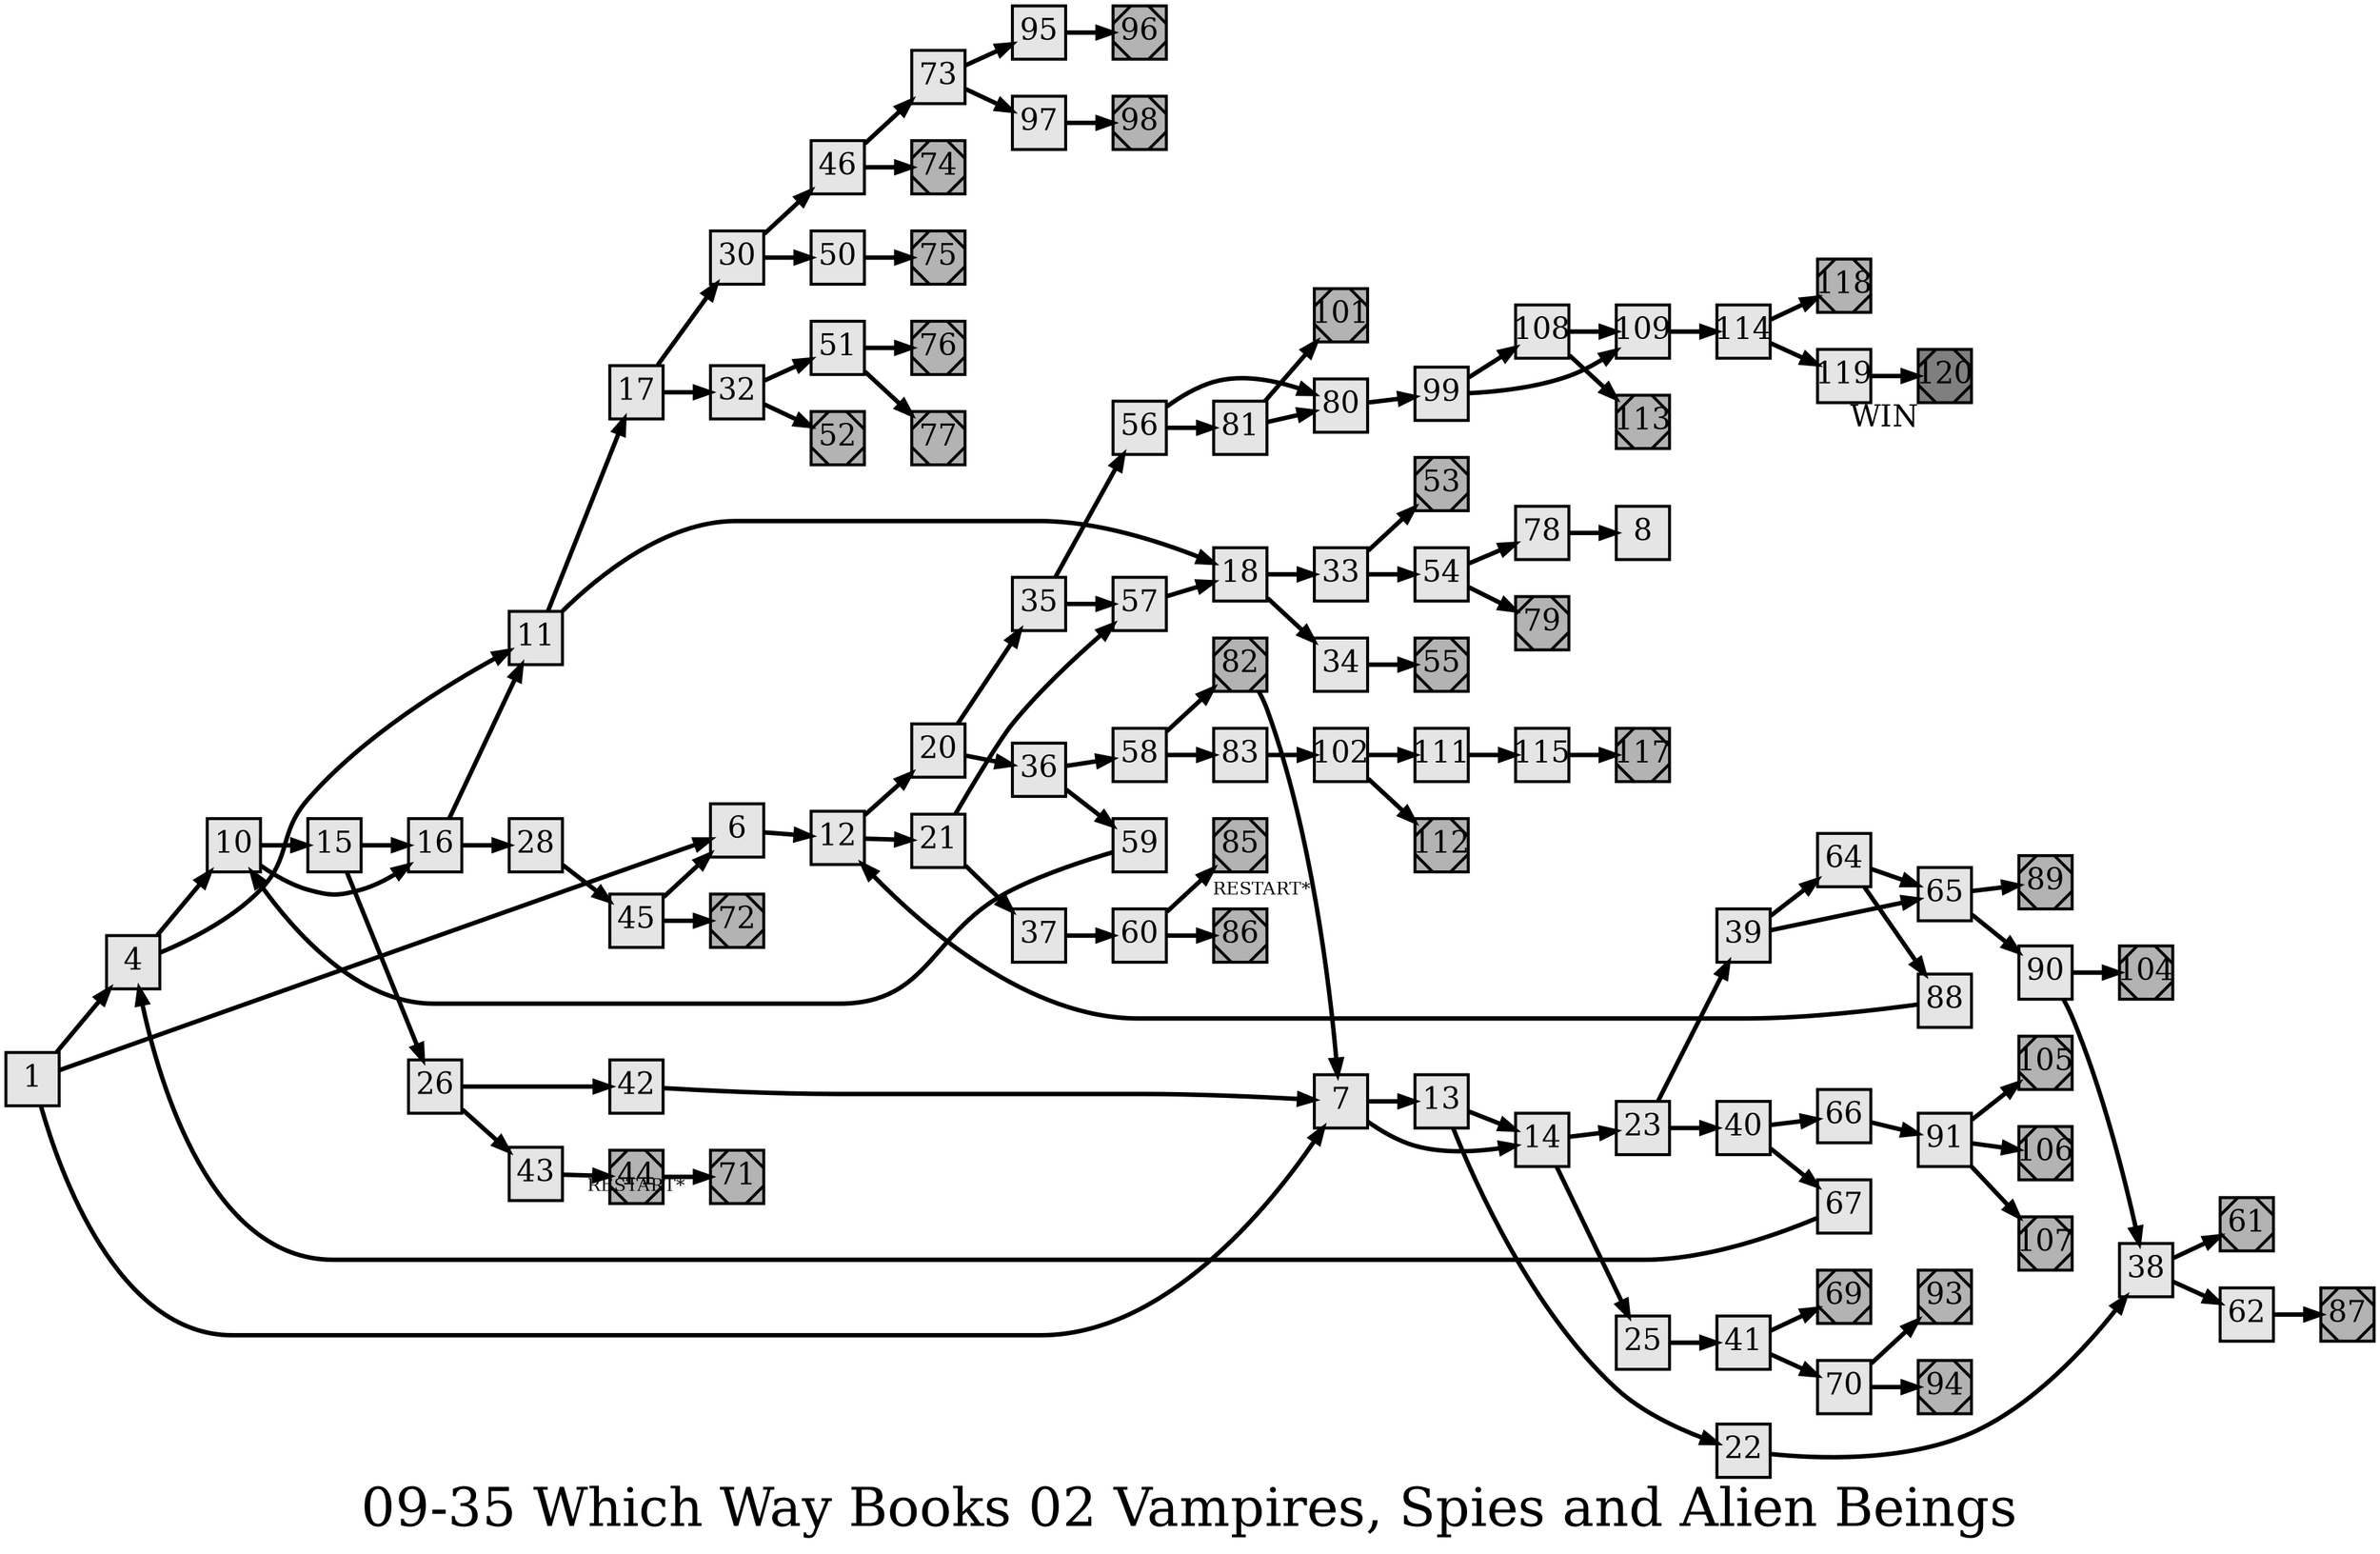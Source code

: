 digraph g{
  graph [ label="09-35 Which Way Books 02 Vampires, Spies and Alien Beings" rankdir=LR, ordering=out, fontsize=36, nodesep="0.35", ranksep="0.45"];
  node  [shape=rect, penwidth=2, fontsize=20, style=filled, fillcolor=grey90, margin="0,0", labelfloat=true, regular=true, fixedsize=true];
  edge  [labelfloat=true, penwidth=3, fontsize=12];
  // ---;
  // group  : Katz;
  // id     :;
  // gbid   :;
  // series :;
  // title  :;
  // author :;
  // credit:;
  // - name : Juliet Way-Henthorne;
  // role : encoder;
  // date : 2017-08-31;
  // - name : Jeremy Douglass;
  // role : editor;
  // date : 2017-10-19;
  // render:;
  // - name   : small;
  // styles : gvStyles-small.txt;
  // engine : dot;
  // comment: >;
  
  // ---;
  
  // From | To | Label;
  
  1 -> 4;
  1 -> 6;
  1 -> 7;
  4 -> 10;
  4 -> 11;
  6 -> 12;
  7 -> 13;
  7 -> 14;
  10 -> 15;
  10 -> 16;
  11 -> 17;
  11 -> 18;
  12 -> 20;
  12 -> 21;
  13 -> 14;
  13 -> 22;
  14 -> 23;
  14 -> 25;
  15 -> 16;
  15 -> 26;
  16 -> 11;
  16 -> 28;
  17 -> 30;
  17 -> 32;
  18 -> 33;
  18 -> 34;
  20 -> 35;
  20 -> 36;
  21 -> 57;
  21 -> 37;
  22 -> 38;
  23 -> 39;
  23 -> 40;
  25 -> 41;
  26 -> 42;
  26 -> 43;
  28 -> 45;
  30 -> 46;
  30 -> 50;
  32 -> 51;
  32 -> 52;
  33 -> 53;
  33 -> 54;
  34 -> 55;
  35 -> 56;
  35 -> 57;
  36 -> 58;
  36 -> 59;
  37 -> 60;
  38 -> 61;
  38 -> 62;
  39 -> 64;
  39 -> 65;
  40 -> 66;
  40 -> 67;
  41 -> 69;
  41 -> 70;
  42 -> 7;
  43 -> 44;
  44	[ xlabel="E", shape=Msquare, fontsize=20, fillcolor=grey70, xlabel="" ];
  44 -> 71	[ xlabel="RESTART*" ];
  45 -> 6;
  45 -> 72;
  46 -> 73;
  46 -> 74;
  50 -> 75;
  51 -> 76;
  51 -> 77;
  52	[ xlabel="E", shape=Msquare, fontsize=20, fillcolor=grey70, xlabel="" ];
  53	[ xlabel="E", shape=Msquare, fontsize=20, fillcolor=grey70, xlabel="" ];
  54 -> 78;
  54 -> 79;
  55	[ xlabel="E", shape=Msquare, fontsize=20, fillcolor=grey70, xlabel="" ];
  56 -> 80;
  56 -> 81;
  57 -> 18;
  58 -> 82;
  58 -> 83;
  59 -> 10;
  60 -> 85;
  60 -> 86;
  61	[ xlabel="E", shape=Msquare, fontsize=20, fillcolor=grey70, xlabel="" ];
  62 -> 87;
  64 -> 65;
  64 -> 88;
  65 -> 89;
  65 -> 90;
  66 -> 91;
  67 -> 4;
  69	[ xlabel="E", shape=Msquare, fontsize=20, fillcolor=grey70, xlabel="" ];
  70 -> 93;
  70 -> 94;
  71	[ xlabel="E", shape=Msquare, fontsize=20, fillcolor=grey70, xlabel="" ];
  72	[ xlabel="E", shape=Msquare, fontsize=20, fillcolor=grey70, xlabel="" ];
  73 -> 95;
  73 -> 97;
  74	[ xlabel="E", shape=Msquare, fontsize=20, fillcolor=grey70, xlabel="" ];
  75	[ xlabel="E", shape=Msquare, fontsize=20, fillcolor=grey70, xlabel="" ];
  76	[ xlabel="E", shape=Msquare, fontsize=20, fillcolor=grey70, xlabel="" ];
  77	[ xlabel="E", shape=Msquare, fontsize=20, fillcolor=grey70, xlabel="" ];
  78 -> 8;
  79	[ xlabel="E", shape=Msquare, fontsize=20, fillcolor=grey70, xlabel="" ];
  80 -> 99;
  81 -> 101;
  81 -> 80;
  82	[ xlabel="E", shape=Msquare, fontsize=20, fillcolor=grey70, xlabel="" ];
  82 -> 7	[ xlabel="RESTART*" ];
  83 -> 102;
  85	[ xlabel="E", shape=Msquare, fontsize=20, fillcolor=grey70, xlabel="" ];
  86	[ xlabel="E", shape=Msquare, fontsize=20, fillcolor=grey70, xlabel="" ];
  87	[ xlabel="E", shape=Msquare, fontsize=20, fillcolor=grey70, xlabel="" ];
  88 -> 12;
  89	[ xlabel="E", shape=Msquare, fontsize=20, fillcolor=grey70, xlabel="" ];
  90 -> 104;
  90 -> 38;
  91 -> 105;
  91 -> 106;
  91 -> 107;
  93	[ xlabel="E", shape=Msquare, fontsize=20, fillcolor=grey70, xlabel="" ];
  94	[ xlabel="E", shape=Msquare, fontsize=20, fillcolor=grey70, xlabel="" ];
  95 -> 96;
  96	[ xlabel="E", shape=Msquare, fontsize=20, fillcolor=grey70, xlabel="" ];
  97 -> 98;
  98	[ xlabel="E", shape=Msquare, fontsize=20, fillcolor=grey70, xlabel="" ];
  99 -> 108;
  99 -> 109;
  101	[ xlabel="E", shape=Msquare, fontsize=20, fillcolor=grey70, xlabel="" ];
  102 -> 111;
  102 -> 112;
  104	[ xlabel="E", shape=Msquare, fontsize=20, fillcolor=grey70, xlabel="" ];
  105	[ xlabel="E", shape=Msquare, fontsize=20, fillcolor=grey70, xlabel="" ];
  106	[ xlabel="E", shape=Msquare, fontsize=20, fillcolor=grey70, xlabel="" ];
  107	[ xlabel="E", shape=Msquare, fontsize=20, fillcolor=grey70, xlabel="" ];
  108 -> 109;
  108 -> 113;
  109 -> 114;
  111 -> 115;
  112	[ xlabel="E", shape=Msquare, fontsize=20, fillcolor=grey70, xlabel="" ];
  113	[ xlabel="E", shape=Msquare, fontsize=20, fillcolor=grey70, xlabel="" ];
  114 -> 118;
  114 -> 119;
  115 -> 117;
  117	[ xlabel="E", shape=Msquare, fontsize=20, fillcolor=grey70, xlabel="" ];
  118	[ xlabel="E", shape=Msquare, fontsize=20, fillcolor=grey70, xlabel="" ];
  119 -> 120;
  120	[ xlabel="WIN", shape=Msquare, fontsize=20, fillcolor=grey50 ];
}

